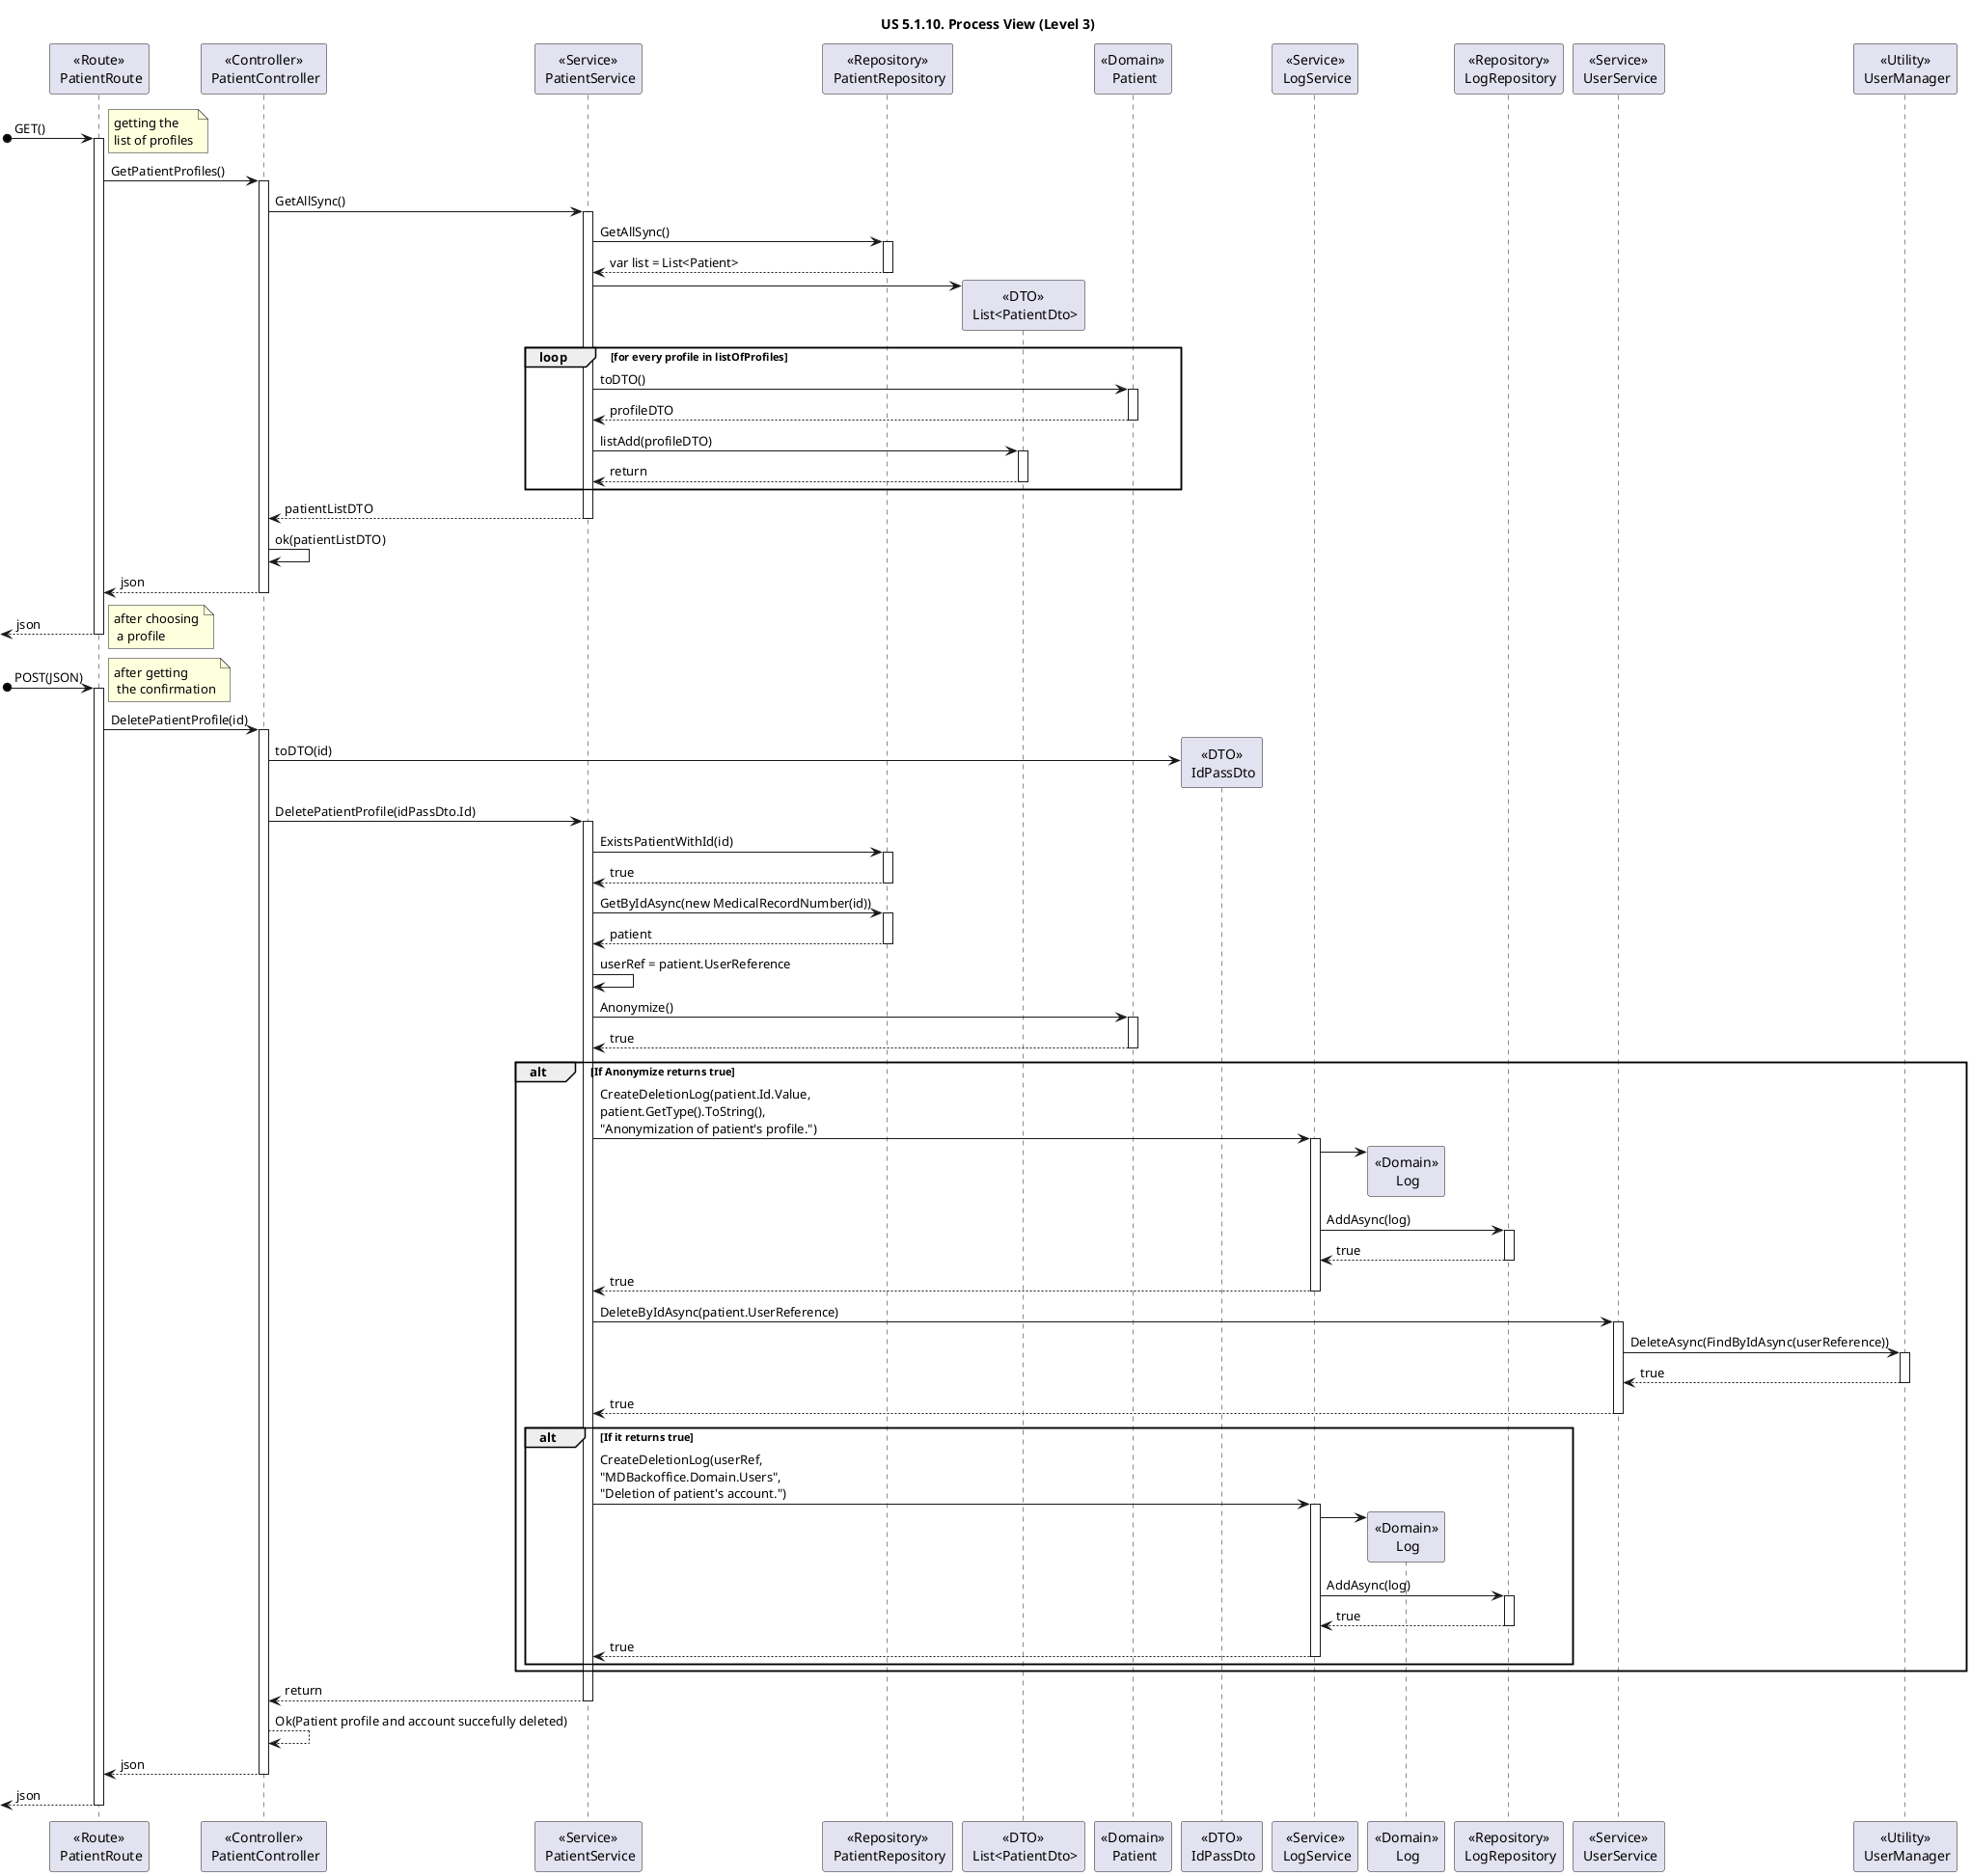 @startuml
title "US 5.1.10. Process View (Level 3)"

participant "<<Route>>\n PatientRoute" as ROUTE
participant "<<Controller>>\n PatientController" as CONTROL
participant "<<Service>>\n PatientService" as AUTHServ
participant "<<Repository>>\n PatientRepository" as PATIENTRepo
participant "<<DTO>>\n List<PatientDto>" as PatientListDTO
participant "<<Domain>>\n Patient" as PATIENT
participant "<<DTO>>\n IdPassDto" as PatientDTO
participant "<<Service>>\n LogService" as LOGServ
participant "<<Domain>>\n Log" as LOG
participant "<<Repository>>\n LogRepository" as LOGRepo
participant "<<Service>>\n UserService" as USERServ
participant "<<Utility>>\n UserManager" as USERMan

[o-> ROUTE : GET()
note right : getting the \nlist of profiles

Activate ROUTE

ROUTE -> CONTROL : GetPatientProfiles()

Activate CONTROL

CONTROL -> AUTHServ : GetAllSync()
Activate AUTHServ

AUTHServ -> PATIENTRepo : GetAllSync() 
Activate PATIENTRepo

PATIENTRepo --> AUTHServ : var list = List<Patient>
Deactivate PATIENTRepo

AUTHServ -> PatientListDTO**

loop for every profile in listOfProfiles
AUTHServ -> PATIENT : toDTO()
activate PATIENT
PATIENT --> AUTHServ : profileDTO
deactivate PATIENT
AUTHServ -> PatientListDTO : listAdd(profileDTO)
activate PatientListDTO
PatientListDTO --> AUTHServ : return
deactivate PatientListDTO
end

AUTHServ --> CONTROL : patientListDTO
Deactivate AUTHServ

CONTROL -> CONTROL : ok(patientListDTO)

CONTROL --> ROUTE : json
Deactivate CONTROL
<-- ROUTE : json

Deactivate ROUTE

note right : after choosing\n a profile

[o-> ROUTE : POST(JSON)
note right : after getting\n the confirmation

Activate ROUTE

ROUTE -> CONTROL : DeletePatientProfile(id)

Activate CONTROL

CONTROL -> PatientDTO** : toDTO(id)

CONTROL -> AUTHServ : DeletePatientProfile(idPassDto.Id)
Activate AUTHServ

AUTHServ -> PATIENTRepo : ExistsPatientWithId(id)
activate PATIENTRepo
PATIENTRepo --> AUTHServ : true
deactivate PATIENTRepo

AUTHServ -> PATIENTRepo : GetByIdAsync(new MedicalRecordNumber(id))
activate PATIENTRepo
PATIENTRepo --> AUTHServ : patient
deactivate PATIENTRepo

AUTHServ -> AUTHServ : userRef = patient.UserReference

AUTHServ -> PATIENT : Anonymize()
activate PATIENT
PATIENT --> AUTHServ : true
deactivate PATIENT

alt If Anonymize returns true

AUTHServ -> LOGServ : CreateDeletionLog(patient.Id.Value,\npatient.GetType().ToString(),\n"Anonymization of patient's profile.")
activate LOGServ 
LOGServ -> LOG**
LOGServ -> LOGRepo : AddAsync(log)
activate LOGRepo
LOGRepo --> LOGServ : true
deactivate LOGRepo
LOGServ --> AUTHServ : true
deactivate LOGServ

AUTHServ -> USERServ : DeleteByIdAsync(patient.UserReference)
activate USERServ
USERServ -> USERMan : DeleteAsync(FindByIdAsync(userReference))
activate USERMan
USERMan --> USERServ : true 
deactivate USERMan
USERServ --> AUTHServ : true
deactivate USERServ

alt If it returns true

AUTHServ -> LOGServ : CreateDeletionLog(userRef,\n"MDBackoffice.Domain.Users",\n"Deletion of patient's account.")
activate LOGServ 
LOGServ -> LOG**
LOGServ -> LOGRepo : AddAsync(log)
activate LOGRepo
LOGRepo --> LOGServ : true
deactivate LOGRepo
LOGServ --> AUTHServ : true
deactivate LOGServ

end
end

AUTHServ --> CONTROL : return
deactivate AUTHServ

CONTROL --> CONTROL : Ok(Patient profile and account succefully deleted)
CONTROL --> ROUTE : json
deactivate CONTROL

<-- ROUTE : json
deactivate ROUTE

@enduml